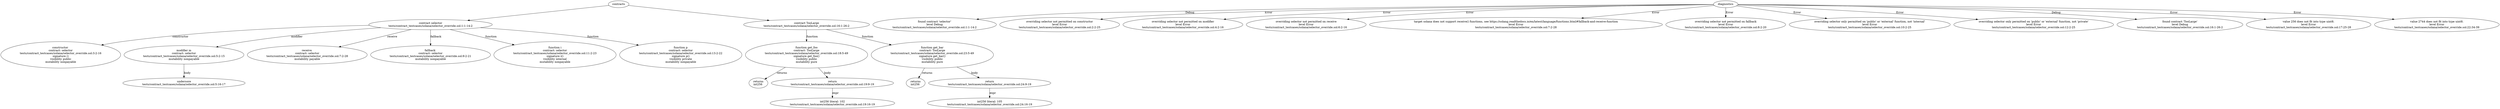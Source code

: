 strict digraph "tests/contract_testcases/solana/selector_override.sol" {
	contract [label="contract selector\ntests/contract_testcases/solana/selector_override.sol:1:1-14:2"]
	node_2 [label="constructor \ncontract: selector\ntests/contract_testcases/solana/selector_override.sol:3:2-16\nsignature ()\nvisibility public\nmutability nonpayable"]
	m [label="modifier m\ncontract: selector\ntests/contract_testcases/solana/selector_override.sol:5:2-15\nmutability nonpayable"]
	underscore [label="undersore\ntests/contract_testcases/solana/selector_override.sol:5:16-17"]
	node_5 [label="receive \ncontract: selector\ntests/contract_testcases/solana/selector_override.sol:7:2-28\nmutability payable"]
	node_6 [label="fallback \ncontract: selector\ntests/contract_testcases/solana/selector_override.sol:9:2-21\nmutability nonpayable"]
	i [label="function i\ncontract: selector\ntests/contract_testcases/solana/selector_override.sol:11:2-23\nsignature i()\nvisibility internal\nmutability nonpayable"]
	p [label="function p\ncontract: selector\ntests/contract_testcases/solana/selector_override.sol:13:2-22\nsignature p()\nvisibility private\nmutability nonpayable"]
	contract_9 [label="contract TooLarge\ntests/contract_testcases/solana/selector_override.sol:16:1-26:2"]
	get_foo [label="function get_foo\ncontract: TooLarge\ntests/contract_testcases/solana/selector_override.sol:18:5-49\nsignature get_foo()\nvisibility public\nmutability pure"]
	returns [label="returns\nint256 "]
	return [label="return\ntests/contract_testcases/solana/selector_override.sol:19:9-19"]
	number_literal [label="int256 literal: 102\ntests/contract_testcases/solana/selector_override.sol:19:16-19"]
	get_bar [label="function get_bar\ncontract: TooLarge\ntests/contract_testcases/solana/selector_override.sol:23:5-49\nsignature get_bar()\nvisibility public\nmutability pure"]
	returns_15 [label="returns\nint256 "]
	return_16 [label="return\ntests/contract_testcases/solana/selector_override.sol:24:9-19"]
	number_literal_17 [label="int256 literal: 105\ntests/contract_testcases/solana/selector_override.sol:24:16-19"]
	diagnostic [label="found contract 'selector'\nlevel Debug\ntests/contract_testcases/solana/selector_override.sol:1:1-14:2"]
	diagnostic_20 [label="overriding selector not permitted on constructor\nlevel Error\ntests/contract_testcases/solana/selector_override.sol:2:2-25"]
	diagnostic_21 [label="overriding selector not permitted on modifier\nlevel Error\ntests/contract_testcases/solana/selector_override.sol:4:2-16"]
	diagnostic_22 [label="overriding selector not permitted on receive\nlevel Error\ntests/contract_testcases/solana/selector_override.sol:6:2-16"]
	diagnostic_23 [label="target solana does not support receive() functions, see https://solang.readthedocs.io/en/latest/language/functions.html#fallback-and-receive-function\nlevel Error\ntests/contract_testcases/solana/selector_override.sol:7:2-28"]
	diagnostic_24 [label="overriding selector not permitted on fallback\nlevel Error\ntests/contract_testcases/solana/selector_override.sol:8:2-20"]
	diagnostic_25 [label="overriding selector only permitted on 'public' or 'external' function, not 'internal'\nlevel Error\ntests/contract_testcases/solana/selector_override.sol:10:2-25"]
	diagnostic_26 [label="overriding selector only permitted on 'public' or 'external' function, not 'private'\nlevel Error\ntests/contract_testcases/solana/selector_override.sol:12:2-25"]
	diagnostic_27 [label="found contract 'TooLarge'\nlevel Debug\ntests/contract_testcases/solana/selector_override.sol:16:1-26:2"]
	diagnostic_28 [label="value 256 does not fit into type uint8.\nlevel Error\ntests/contract_testcases/solana/selector_override.sol:17:25-28"]
	diagnostic_29 [label="value 2744 does not fit into type uint8.\nlevel Error\ntests/contract_testcases/solana/selector_override.sol:22:34-39"]
	contracts -> contract
	contract -> node_2 [label="constructor"]
	contract -> m [label="modifier"]
	m -> underscore [label="body"]
	contract -> node_5 [label="receive"]
	contract -> node_6 [label="fallback"]
	contract -> i [label="function"]
	contract -> p [label="function"]
	contracts -> contract_9
	contract_9 -> get_foo [label="function"]
	get_foo -> returns [label="returns"]
	get_foo -> return [label="body"]
	return -> number_literal [label="expr"]
	contract_9 -> get_bar [label="function"]
	get_bar -> returns_15 [label="returns"]
	get_bar -> return_16 [label="body"]
	return_16 -> number_literal_17 [label="expr"]
	diagnostics -> diagnostic [label="Debug"]
	diagnostics -> diagnostic_20 [label="Error"]
	diagnostics -> diagnostic_21 [label="Error"]
	diagnostics -> diagnostic_22 [label="Error"]
	diagnostics -> diagnostic_23 [label="Error"]
	diagnostics -> diagnostic_24 [label="Error"]
	diagnostics -> diagnostic_25 [label="Error"]
	diagnostics -> diagnostic_26 [label="Error"]
	diagnostics -> diagnostic_27 [label="Debug"]
	diagnostics -> diagnostic_28 [label="Error"]
	diagnostics -> diagnostic_29 [label="Error"]
}
